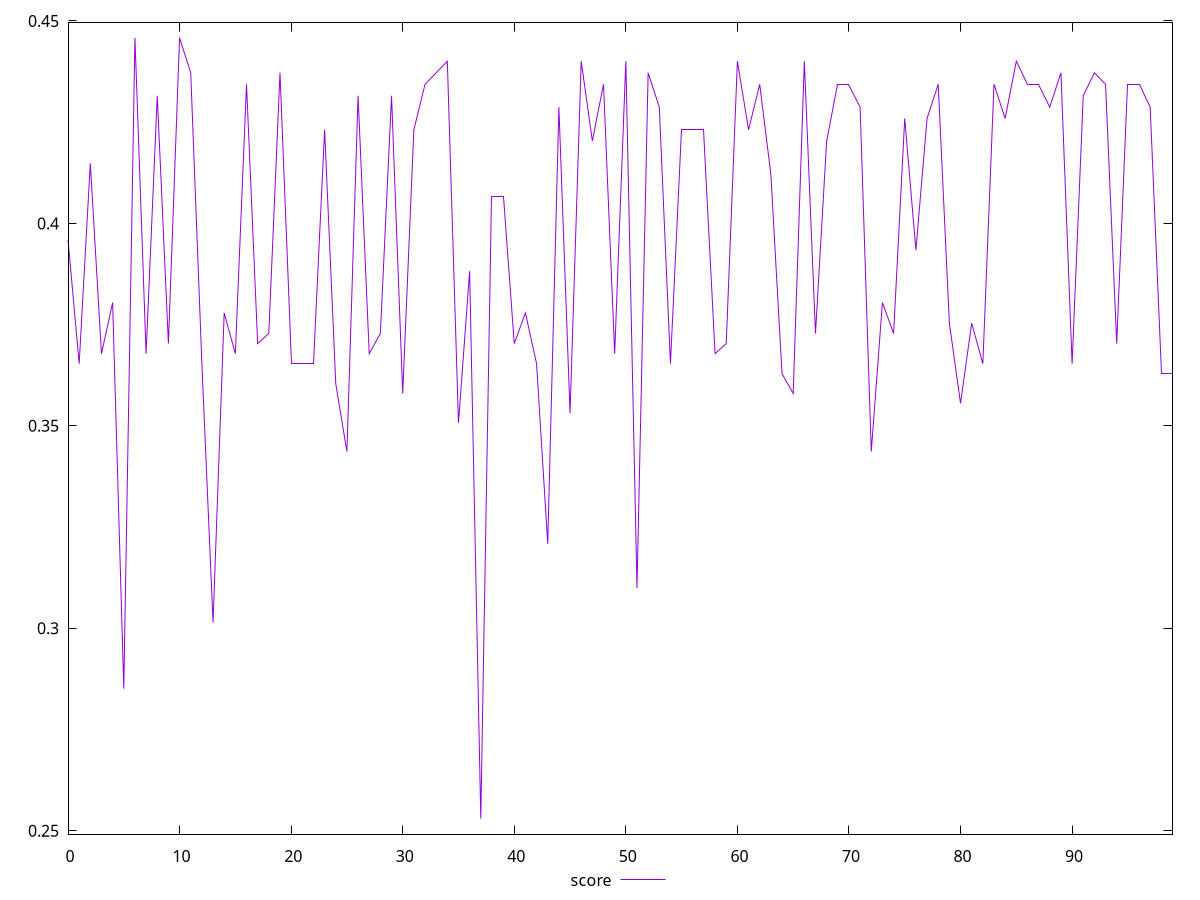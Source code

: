 reset

$score <<EOF
0 0.39602454179826796
1 0.3653476030797045
2 0.41484959569195007
3 0.36782727249668157
4 0.3804345882704112
5 0.28511624788332457
6 0.4458095268025519
7 0.36782727249668157
8 0.43152934857222425
9 0.3703208536464965
10 0.4458095268025572
11 0.4372001439927675
12 0.36534760307969977
13 0.30146316384229
14 0.37788521742226383
15 0.36782727249668157
16 0.4343578459053566
17 0.3703208536464965
18 0.3728283622283972
19 0.4372001439927725
20 0.36534760307969977
21 0.3653476030797045
22 0.36534760307969977
23 0.4231269305563798
24 0.3604299298111549
25 0.34365336088889015
26 0.43152934857222425
27 0.36782727249667685
28 0.3728283622283925
29 0.43152934857222425
30 0.35799188782046293
31 0.4231269305563798
32 0.4343578459053566
33 0.4372001439927675
34 0.44005621242607357
35 0.35076068472419847
36 0.38816658760398653
37 0.25302431296883876
38 0.40669780678037903
39 0.40669780678037903
40 0.3703208536464922
41 0.37788521742226383
42 0.3653476030796952
43 0.32084699346177964
44 0.42871468007592217
45 0.3531572881383309
46 0.44005621242606846
47 0.4203538944598205
48 0.4343578459053566
49 0.36782727249668157
50 0.44005621242606846
51 0.3099465791610012
52 0.4372001439927725
53 0.42871468007592217
54 0.3653476030797045
55 0.4231269305563798
56 0.4231269305563848
57 0.4231269305563848
58 0.36782727249668157
59 0.3703208536464922
60 0.44005621242606846
61 0.4231269305563798
62 0.4343578459053566
63 0.412118365148831
64 0.36288182832269134
65 0.35799188782046293
66 0.44005621242606846
67 0.3728283622283925
68 0.4203538944598205
69 0.4343578459053566
70 0.4343578459053566
71 0.42871468007592217
72 0.34365336088889015
73 0.38043458827040194
74 0.3728283622283972
75 0.42591386621683086
76 0.39339122293424816
77 0.42591386621683086
78 0.4343578459053512
79 0.37534981253556204
80 0.35556768134691724
81 0.37534981253557126
82 0.36534760307969977
83 0.4343578459053512
84 0.42591386621683613
85 0.44005621242606846
86 0.4343578459053566
87 0.4343578459053512
88 0.42871468007592745
89 0.4372001439927725
90 0.36534760307969977
91 0.43152934857222425
92 0.4372001439927675
93 0.4343578459053566
94 0.3703208536464965
95 0.4343578459053512
96 0.4343578459053614
97 0.42871468007592745
98 0.36288182832269134
99 0.3628818283226867
EOF

set key outside below
set xrange [0:99]
set yrange [0.2491686086921644:0.44966523107923156]
set trange [0.2491686086921644:0.44966523107923156]
set terminal svg size 640, 490 enhanced background rgb 'white'
set output "report_00007_2020-12-11T15:55:29.892Z/max-potential-fid/samples/pages+cached/score/values.svg"

plot $score title "score" with line

reset
